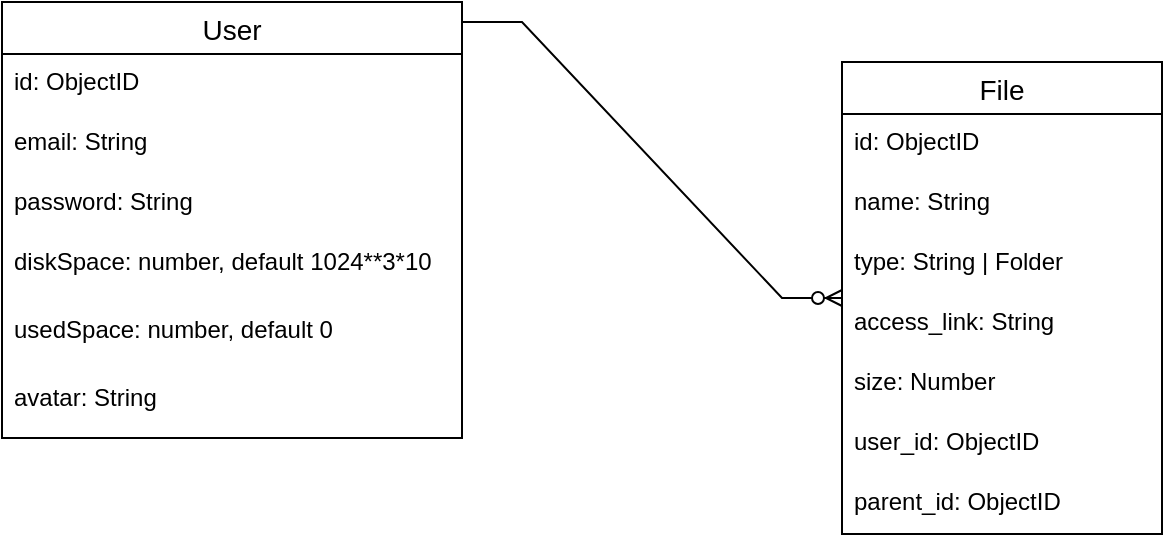 <mxfile version="21.6.2" type="device">
  <diagram name="Страница 1" id="VL3v9QKgdeT3L-_LKp3w">
    <mxGraphModel dx="1313" dy="686" grid="1" gridSize="10" guides="1" tooltips="1" connect="1" arrows="1" fold="1" page="1" pageScale="1" pageWidth="827" pageHeight="1169" math="0" shadow="0">
      <root>
        <mxCell id="0" />
        <mxCell id="1" parent="0" />
        <mxCell id="LXvc3p2lAE3PZJMJZJI5-11" value="User" style="swimlane;fontStyle=0;childLayout=stackLayout;horizontal=1;startSize=26;horizontalStack=0;resizeParent=1;resizeParentMax=0;resizeLast=0;collapsible=1;marginBottom=0;align=center;fontSize=14;movable=1;resizable=1;rotatable=1;deletable=1;editable=1;locked=0;connectable=1;" vertex="1" parent="1">
          <mxGeometry x="124" y="340" width="230" height="218" as="geometry">
            <mxRectangle x="330" y="330" width="60" height="30" as="alternateBounds" />
          </mxGeometry>
        </mxCell>
        <mxCell id="LXvc3p2lAE3PZJMJZJI5-12" value="id: ObjectID&lt;span style=&quot;white-space: pre;&quot;&gt;&#x9;&lt;/span&gt;" style="text;strokeColor=none;fillColor=none;spacingLeft=4;spacingRight=4;overflow=hidden;rotatable=0;points=[[0,0.5],[1,0.5]];portConstraint=eastwest;fontSize=12;whiteSpace=wrap;html=1;" vertex="1" parent="LXvc3p2lAE3PZJMJZJI5-11">
          <mxGeometry y="26" width="230" height="30" as="geometry" />
        </mxCell>
        <mxCell id="LXvc3p2lAE3PZJMJZJI5-13" value="email: String" style="text;strokeColor=none;fillColor=none;spacingLeft=4;spacingRight=4;overflow=hidden;rotatable=0;points=[[0,0.5],[1,0.5]];portConstraint=eastwest;fontSize=12;whiteSpace=wrap;html=1;" vertex="1" parent="LXvc3p2lAE3PZJMJZJI5-11">
          <mxGeometry y="56" width="230" height="30" as="geometry" />
        </mxCell>
        <mxCell id="LXvc3p2lAE3PZJMJZJI5-14" value="password: String&lt;br&gt;" style="text;strokeColor=none;fillColor=none;spacingLeft=4;spacingRight=4;overflow=hidden;rotatable=0;points=[[0,0.5],[1,0.5]];portConstraint=eastwest;fontSize=12;whiteSpace=wrap;html=1;" vertex="1" parent="LXvc3p2lAE3PZJMJZJI5-11">
          <mxGeometry y="86" width="230" height="30" as="geometry" />
        </mxCell>
        <mxCell id="LXvc3p2lAE3PZJMJZJI5-17" value="diskSpace: number, default 1024**3*10" style="text;strokeColor=none;fillColor=none;spacingLeft=4;spacingRight=4;overflow=hidden;rotatable=0;points=[[0,0.5],[1,0.5]];portConstraint=eastwest;fontSize=12;whiteSpace=wrap;html=1;" vertex="1" parent="LXvc3p2lAE3PZJMJZJI5-11">
          <mxGeometry y="116" width="230" height="34" as="geometry" />
        </mxCell>
        <mxCell id="LXvc3p2lAE3PZJMJZJI5-18" value="usedSpace: number, default 0" style="text;strokeColor=none;fillColor=none;spacingLeft=4;spacingRight=4;overflow=hidden;rotatable=0;points=[[0,0.5],[1,0.5]];portConstraint=eastwest;fontSize=12;whiteSpace=wrap;html=1;" vertex="1" parent="LXvc3p2lAE3PZJMJZJI5-11">
          <mxGeometry y="150" width="230" height="34" as="geometry" />
        </mxCell>
        <mxCell id="LXvc3p2lAE3PZJMJZJI5-19" value="avatar: String" style="text;strokeColor=none;fillColor=none;spacingLeft=4;spacingRight=4;overflow=hidden;rotatable=0;points=[[0,0.5],[1,0.5]];portConstraint=eastwest;fontSize=12;whiteSpace=wrap;html=1;" vertex="1" parent="LXvc3p2lAE3PZJMJZJI5-11">
          <mxGeometry y="184" width="230" height="34" as="geometry" />
        </mxCell>
        <mxCell id="LXvc3p2lAE3PZJMJZJI5-20" value="File" style="swimlane;fontStyle=0;childLayout=stackLayout;horizontal=1;startSize=26;horizontalStack=0;resizeParent=1;resizeParentMax=0;resizeLast=0;collapsible=1;marginBottom=0;align=center;fontSize=14;" vertex="1" parent="1">
          <mxGeometry x="544" y="370" width="160" height="236" as="geometry" />
        </mxCell>
        <mxCell id="LXvc3p2lAE3PZJMJZJI5-21" value="id: ObjectID&lt;span style=&quot;white-space: pre;&quot;&gt;&#x9;&lt;/span&gt;" style="text;strokeColor=none;fillColor=none;spacingLeft=4;spacingRight=4;overflow=hidden;rotatable=0;points=[[0,0.5],[1,0.5]];portConstraint=eastwest;fontSize=12;whiteSpace=wrap;html=1;" vertex="1" parent="LXvc3p2lAE3PZJMJZJI5-20">
          <mxGeometry y="26" width="160" height="30" as="geometry" />
        </mxCell>
        <mxCell id="LXvc3p2lAE3PZJMJZJI5-22" value="name: String&lt;span style=&quot;white-space: pre;&quot;&gt;&#x9;&lt;/span&gt;" style="text;strokeColor=none;fillColor=none;spacingLeft=4;spacingRight=4;overflow=hidden;rotatable=0;points=[[0,0.5],[1,0.5]];portConstraint=eastwest;fontSize=12;whiteSpace=wrap;html=1;" vertex="1" parent="LXvc3p2lAE3PZJMJZJI5-20">
          <mxGeometry y="56" width="160" height="30" as="geometry" />
        </mxCell>
        <mxCell id="LXvc3p2lAE3PZJMJZJI5-23" value="type: String | Folder" style="text;strokeColor=none;fillColor=none;spacingLeft=4;spacingRight=4;overflow=hidden;rotatable=0;points=[[0,0.5],[1,0.5]];portConstraint=eastwest;fontSize=12;whiteSpace=wrap;html=1;" vertex="1" parent="LXvc3p2lAE3PZJMJZJI5-20">
          <mxGeometry y="86" width="160" height="30" as="geometry" />
        </mxCell>
        <mxCell id="LXvc3p2lAE3PZJMJZJI5-27" value="access_link: String" style="text;strokeColor=none;fillColor=none;spacingLeft=4;spacingRight=4;overflow=hidden;rotatable=0;points=[[0,0.5],[1,0.5]];portConstraint=eastwest;fontSize=12;whiteSpace=wrap;html=1;" vertex="1" parent="LXvc3p2lAE3PZJMJZJI5-20">
          <mxGeometry y="116" width="160" height="30" as="geometry" />
        </mxCell>
        <mxCell id="LXvc3p2lAE3PZJMJZJI5-24" value="size: Number" style="text;strokeColor=none;fillColor=none;spacingLeft=4;spacingRight=4;overflow=hidden;rotatable=0;points=[[0,0.5],[1,0.5]];portConstraint=eastwest;fontSize=12;whiteSpace=wrap;html=1;" vertex="1" parent="LXvc3p2lAE3PZJMJZJI5-20">
          <mxGeometry y="146" width="160" height="30" as="geometry" />
        </mxCell>
        <mxCell id="LXvc3p2lAE3PZJMJZJI5-25" value="user_id: ObjectID&amp;nbsp;" style="text;strokeColor=none;fillColor=none;spacingLeft=4;spacingRight=4;overflow=hidden;rotatable=0;points=[[0,0.5],[1,0.5]];portConstraint=eastwest;fontSize=12;whiteSpace=wrap;html=1;" vertex="1" parent="LXvc3p2lAE3PZJMJZJI5-20">
          <mxGeometry y="176" width="160" height="30" as="geometry" />
        </mxCell>
        <mxCell id="LXvc3p2lAE3PZJMJZJI5-26" value="parent_id: ObjectID&amp;nbsp;" style="text;strokeColor=none;fillColor=none;spacingLeft=4;spacingRight=4;overflow=hidden;rotatable=0;points=[[0,0.5],[1,0.5]];portConstraint=eastwest;fontSize=12;whiteSpace=wrap;html=1;" vertex="1" parent="LXvc3p2lAE3PZJMJZJI5-20">
          <mxGeometry y="206" width="160" height="30" as="geometry" />
        </mxCell>
        <mxCell id="LXvc3p2lAE3PZJMJZJI5-28" value="" style="edgeStyle=entityRelationEdgeStyle;fontSize=12;html=1;endArrow=ERzeroToMany;endFill=1;rounded=0;" edge="1" parent="1" target="LXvc3p2lAE3PZJMJZJI5-20">
          <mxGeometry width="100" height="100" relative="1" as="geometry">
            <mxPoint x="354" y="350" as="sourcePoint" />
            <mxPoint x="484" y="431" as="targetPoint" />
          </mxGeometry>
        </mxCell>
      </root>
    </mxGraphModel>
  </diagram>
</mxfile>
